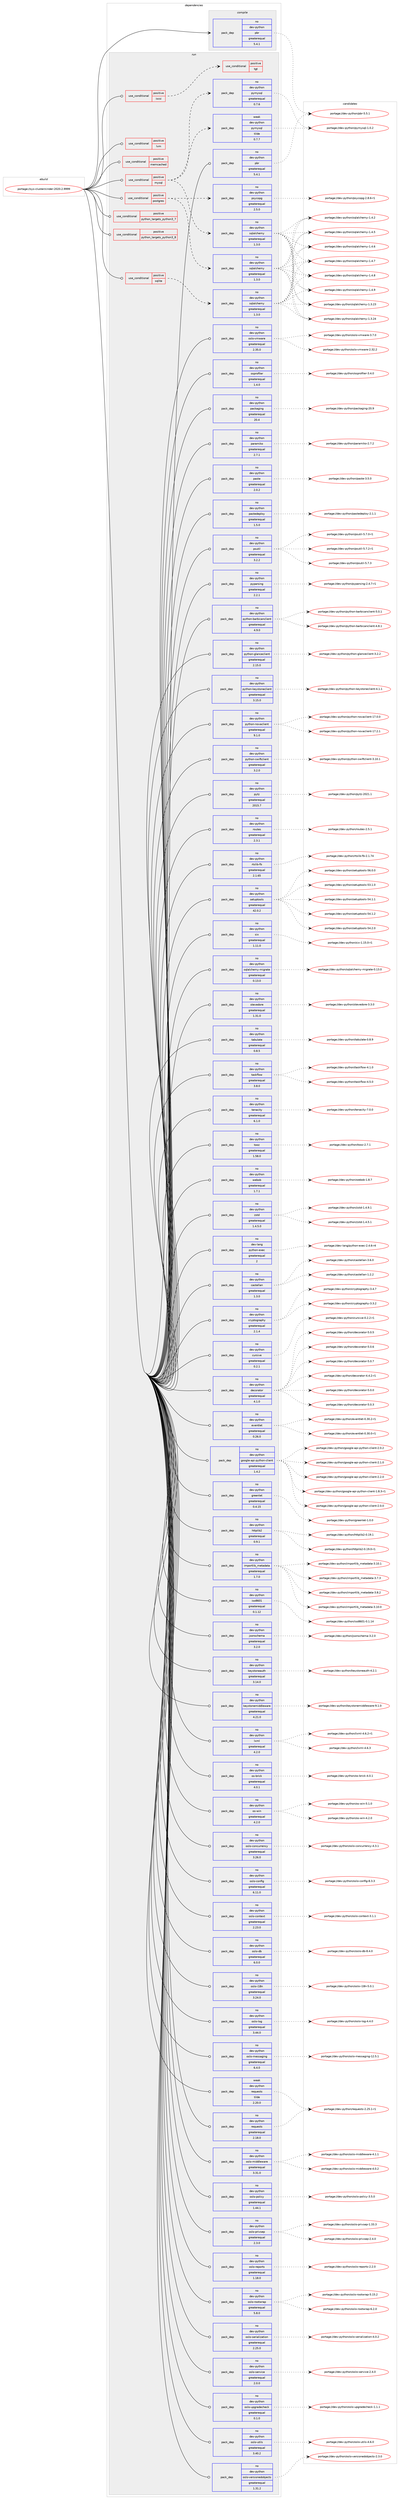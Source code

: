 digraph prolog {

# *************
# Graph options
# *************

newrank=true;
concentrate=true;
compound=true;
graph [rankdir=LR,fontname=Helvetica,fontsize=10,ranksep=1.5];#, ranksep=2.5, nodesep=0.2];
edge  [arrowhead=vee];
node  [fontname=Helvetica,fontsize=10];

# **********
# The ebuild
# **********

subgraph cluster_leftcol {
color=gray;
rank=same;
label=<<i>ebuild</i>>;
id [label="portage://sys-cluster/cinder-2020.2.9999", color=red, width=4, href="../sys-cluster/cinder-2020.2.9999.svg"];
}

# ****************
# The dependencies
# ****************

subgraph cluster_midcol {
color=gray;
label=<<i>dependencies</i>>;
subgraph cluster_compile {
fillcolor="#eeeeee";
style=filled;
label=<<i>compile</i>>;
# *** BEGIN UNKNOWN DEPENDENCY TYPE (TODO) ***
# id -> package_dependency(portage://sys-cluster/cinder-2020.2.9999,install,no,app-admin,sudo,none,[,,],[],[])
# *** END UNKNOWN DEPENDENCY TYPE (TODO) ***

subgraph pack760 {
dependency1709 [label=<<TABLE BORDER="0" CELLBORDER="1" CELLSPACING="0" CELLPADDING="4" WIDTH="220"><TR><TD ROWSPAN="6" CELLPADDING="30">pack_dep</TD></TR><TR><TD WIDTH="110">no</TD></TR><TR><TD>dev-python</TD></TR><TR><TD>pbr</TD></TR><TR><TD>greaterequal</TD></TR><TR><TD>5.4.1</TD></TR></TABLE>>, shape=none, color=blue];
}
id:e -> dependency1709:w [weight=20,style="solid",arrowhead="vee"];
}
subgraph cluster_compileandrun {
fillcolor="#eeeeee";
style=filled;
label=<<i>compile and run</i>>;
}
subgraph cluster_run {
fillcolor="#eeeeee";
style=filled;
label=<<i>run</i>>;
subgraph cond925 {
dependency1710 [label=<<TABLE BORDER="0" CELLBORDER="1" CELLSPACING="0" CELLPADDING="4"><TR><TD ROWSPAN="3" CELLPADDING="10">use_conditional</TD></TR><TR><TD>positive</TD></TR><TR><TD>iscsi</TD></TR></TABLE>>, shape=none, color=red];
subgraph cond926 {
dependency1711 [label=<<TABLE BORDER="0" CELLBORDER="1" CELLSPACING="0" CELLPADDING="4"><TR><TD ROWSPAN="3" CELLPADDING="10">use_conditional</TD></TR><TR><TD>positive</TD></TR><TR><TD>tgt</TD></TR></TABLE>>, shape=none, color=red];
# *** BEGIN UNKNOWN DEPENDENCY TYPE (TODO) ***
# dependency1711 -> package_dependency(portage://sys-cluster/cinder-2020.2.9999,run,no,sys-block,tgt,none,[,,],[],[])
# *** END UNKNOWN DEPENDENCY TYPE (TODO) ***

}
dependency1710:e -> dependency1711:w [weight=20,style="dashed",arrowhead="vee"];
# *** BEGIN UNKNOWN DEPENDENCY TYPE (TODO) ***
# dependency1710 -> package_dependency(portage://sys-cluster/cinder-2020.2.9999,run,no,sys-block,open-iscsi,none,[,,],[],[])
# *** END UNKNOWN DEPENDENCY TYPE (TODO) ***

}
id:e -> dependency1710:w [weight=20,style="solid",arrowhead="odot"];
subgraph cond927 {
dependency1712 [label=<<TABLE BORDER="0" CELLBORDER="1" CELLSPACING="0" CELLPADDING="4"><TR><TD ROWSPAN="3" CELLPADDING="10">use_conditional</TD></TR><TR><TD>positive</TD></TR><TR><TD>lvm</TD></TR></TABLE>>, shape=none, color=red];
# *** BEGIN UNKNOWN DEPENDENCY TYPE (TODO) ***
# dependency1712 -> package_dependency(portage://sys-cluster/cinder-2020.2.9999,run,no,sys-fs,lvm2,none,[,,],[],[])
# *** END UNKNOWN DEPENDENCY TYPE (TODO) ***

}
id:e -> dependency1712:w [weight=20,style="solid",arrowhead="odot"];
subgraph cond928 {
dependency1713 [label=<<TABLE BORDER="0" CELLBORDER="1" CELLSPACING="0" CELLPADDING="4"><TR><TD ROWSPAN="3" CELLPADDING="10">use_conditional</TD></TR><TR><TD>positive</TD></TR><TR><TD>memcached</TD></TR></TABLE>>, shape=none, color=red];
# *** BEGIN UNKNOWN DEPENDENCY TYPE (TODO) ***
# dependency1713 -> package_dependency(portage://sys-cluster/cinder-2020.2.9999,run,no,net-misc,memcached,none,[,,],[],[])
# *** END UNKNOWN DEPENDENCY TYPE (TODO) ***

}
id:e -> dependency1713:w [weight=20,style="solid",arrowhead="odot"];
subgraph cond929 {
dependency1714 [label=<<TABLE BORDER="0" CELLBORDER="1" CELLSPACING="0" CELLPADDING="4"><TR><TD ROWSPAN="3" CELLPADDING="10">use_conditional</TD></TR><TR><TD>positive</TD></TR><TR><TD>mysql</TD></TR></TABLE>>, shape=none, color=red];
subgraph pack761 {
dependency1715 [label=<<TABLE BORDER="0" CELLBORDER="1" CELLSPACING="0" CELLPADDING="4" WIDTH="220"><TR><TD ROWSPAN="6" CELLPADDING="30">pack_dep</TD></TR><TR><TD WIDTH="110">no</TD></TR><TR><TD>dev-python</TD></TR><TR><TD>pymysql</TD></TR><TR><TD>greaterequal</TD></TR><TR><TD>0.7.6</TD></TR></TABLE>>, shape=none, color=blue];
}
dependency1714:e -> dependency1715:w [weight=20,style="dashed",arrowhead="vee"];
subgraph pack762 {
dependency1716 [label=<<TABLE BORDER="0" CELLBORDER="1" CELLSPACING="0" CELLPADDING="4" WIDTH="220"><TR><TD ROWSPAN="6" CELLPADDING="30">pack_dep</TD></TR><TR><TD WIDTH="110">weak</TD></TR><TR><TD>dev-python</TD></TR><TR><TD>pymysql</TD></TR><TR><TD>tilde</TD></TR><TR><TD>0.7.7</TD></TR></TABLE>>, shape=none, color=blue];
}
dependency1714:e -> dependency1716:w [weight=20,style="dashed",arrowhead="vee"];
subgraph pack763 {
dependency1717 [label=<<TABLE BORDER="0" CELLBORDER="1" CELLSPACING="0" CELLPADDING="4" WIDTH="220"><TR><TD ROWSPAN="6" CELLPADDING="30">pack_dep</TD></TR><TR><TD WIDTH="110">no</TD></TR><TR><TD>dev-python</TD></TR><TR><TD>sqlalchemy</TD></TR><TR><TD>greaterequal</TD></TR><TR><TD>1.3.0</TD></TR></TABLE>>, shape=none, color=blue];
}
dependency1714:e -> dependency1717:w [weight=20,style="dashed",arrowhead="vee"];
}
id:e -> dependency1714:w [weight=20,style="solid",arrowhead="odot"];
subgraph cond930 {
dependency1718 [label=<<TABLE BORDER="0" CELLBORDER="1" CELLSPACING="0" CELLPADDING="4"><TR><TD ROWSPAN="3" CELLPADDING="10">use_conditional</TD></TR><TR><TD>positive</TD></TR><TR><TD>postgres</TD></TR></TABLE>>, shape=none, color=red];
subgraph pack764 {
dependency1719 [label=<<TABLE BORDER="0" CELLBORDER="1" CELLSPACING="0" CELLPADDING="4" WIDTH="220"><TR><TD ROWSPAN="6" CELLPADDING="30">pack_dep</TD></TR><TR><TD WIDTH="110">no</TD></TR><TR><TD>dev-python</TD></TR><TR><TD>psycopg</TD></TR><TR><TD>greaterequal</TD></TR><TR><TD>2.5.0</TD></TR></TABLE>>, shape=none, color=blue];
}
dependency1718:e -> dependency1719:w [weight=20,style="dashed",arrowhead="vee"];
subgraph pack765 {
dependency1720 [label=<<TABLE BORDER="0" CELLBORDER="1" CELLSPACING="0" CELLPADDING="4" WIDTH="220"><TR><TD ROWSPAN="6" CELLPADDING="30">pack_dep</TD></TR><TR><TD WIDTH="110">no</TD></TR><TR><TD>dev-python</TD></TR><TR><TD>sqlalchemy</TD></TR><TR><TD>greaterequal</TD></TR><TR><TD>1.3.0</TD></TR></TABLE>>, shape=none, color=blue];
}
dependency1718:e -> dependency1720:w [weight=20,style="dashed",arrowhead="vee"];
}
id:e -> dependency1718:w [weight=20,style="solid",arrowhead="odot"];
subgraph cond931 {
dependency1721 [label=<<TABLE BORDER="0" CELLBORDER="1" CELLSPACING="0" CELLPADDING="4"><TR><TD ROWSPAN="3" CELLPADDING="10">use_conditional</TD></TR><TR><TD>positive</TD></TR><TR><TD>python_targets_python3_7</TD></TR></TABLE>>, shape=none, color=red];
# *** BEGIN UNKNOWN DEPENDENCY TYPE (TODO) ***
# dependency1721 -> package_dependency(portage://sys-cluster/cinder-2020.2.9999,run,no,dev-lang,python,none,[,,],[slot(3.7)],[])
# *** END UNKNOWN DEPENDENCY TYPE (TODO) ***

}
id:e -> dependency1721:w [weight=20,style="solid",arrowhead="odot"];
subgraph cond932 {
dependency1722 [label=<<TABLE BORDER="0" CELLBORDER="1" CELLSPACING="0" CELLPADDING="4"><TR><TD ROWSPAN="3" CELLPADDING="10">use_conditional</TD></TR><TR><TD>positive</TD></TR><TR><TD>python_targets_python3_8</TD></TR></TABLE>>, shape=none, color=red];
# *** BEGIN UNKNOWN DEPENDENCY TYPE (TODO) ***
# dependency1722 -> package_dependency(portage://sys-cluster/cinder-2020.2.9999,run,no,dev-lang,python,none,[,,],[slot(3.8)],[])
# *** END UNKNOWN DEPENDENCY TYPE (TODO) ***

}
id:e -> dependency1722:w [weight=20,style="solid",arrowhead="odot"];
subgraph cond933 {
dependency1723 [label=<<TABLE BORDER="0" CELLBORDER="1" CELLSPACING="0" CELLPADDING="4"><TR><TD ROWSPAN="3" CELLPADDING="10">use_conditional</TD></TR><TR><TD>positive</TD></TR><TR><TD>sqlite</TD></TR></TABLE>>, shape=none, color=red];
subgraph pack766 {
dependency1724 [label=<<TABLE BORDER="0" CELLBORDER="1" CELLSPACING="0" CELLPADDING="4" WIDTH="220"><TR><TD ROWSPAN="6" CELLPADDING="30">pack_dep</TD></TR><TR><TD WIDTH="110">no</TD></TR><TR><TD>dev-python</TD></TR><TR><TD>sqlalchemy</TD></TR><TR><TD>greaterequal</TD></TR><TR><TD>1.3.0</TD></TR></TABLE>>, shape=none, color=blue];
}
dependency1723:e -> dependency1724:w [weight=20,style="dashed",arrowhead="vee"];
}
id:e -> dependency1723:w [weight=20,style="solid",arrowhead="odot"];
# *** BEGIN UNKNOWN DEPENDENCY TYPE (TODO) ***
# id -> package_dependency(portage://sys-cluster/cinder-2020.2.9999,run,no,acct-group,cinder,none,[,,],[],[])
# *** END UNKNOWN DEPENDENCY TYPE (TODO) ***

# *** BEGIN UNKNOWN DEPENDENCY TYPE (TODO) ***
# id -> package_dependency(portage://sys-cluster/cinder-2020.2.9999,run,no,acct-user,cinder,none,[,,],[],[])
# *** END UNKNOWN DEPENDENCY TYPE (TODO) ***

# *** BEGIN UNKNOWN DEPENDENCY TYPE (TODO) ***
# id -> package_dependency(portage://sys-cluster/cinder-2020.2.9999,run,no,app-emulation,qemu,none,[,,],[],[])
# *** END UNKNOWN DEPENDENCY TYPE (TODO) ***

subgraph pack767 {
dependency1725 [label=<<TABLE BORDER="0" CELLBORDER="1" CELLSPACING="0" CELLPADDING="4" WIDTH="220"><TR><TD ROWSPAN="6" CELLPADDING="30">pack_dep</TD></TR><TR><TD WIDTH="110">no</TD></TR><TR><TD>dev-lang</TD></TR><TR><TD>python-exec</TD></TR><TR><TD>greaterequal</TD></TR><TR><TD>2</TD></TR></TABLE>>, shape=none, color=blue];
}
id:e -> dependency1725:w [weight=20,style="solid",arrowhead="odot"];
subgraph pack768 {
dependency1726 [label=<<TABLE BORDER="0" CELLBORDER="1" CELLSPACING="0" CELLPADDING="4" WIDTH="220"><TR><TD ROWSPAN="6" CELLPADDING="30">pack_dep</TD></TR><TR><TD WIDTH="110">no</TD></TR><TR><TD>dev-python</TD></TR><TR><TD>castellan</TD></TR><TR><TD>greaterequal</TD></TR><TR><TD>1.3.0</TD></TR></TABLE>>, shape=none, color=blue];
}
id:e -> dependency1726:w [weight=20,style="solid",arrowhead="odot"];
subgraph pack769 {
dependency1727 [label=<<TABLE BORDER="0" CELLBORDER="1" CELLSPACING="0" CELLPADDING="4" WIDTH="220"><TR><TD ROWSPAN="6" CELLPADDING="30">pack_dep</TD></TR><TR><TD WIDTH="110">no</TD></TR><TR><TD>dev-python</TD></TR><TR><TD>cryptography</TD></TR><TR><TD>greaterequal</TD></TR><TR><TD>2.1.4</TD></TR></TABLE>>, shape=none, color=blue];
}
id:e -> dependency1727:w [weight=20,style="solid",arrowhead="odot"];
subgraph pack770 {
dependency1728 [label=<<TABLE BORDER="0" CELLBORDER="1" CELLSPACING="0" CELLPADDING="4" WIDTH="220"><TR><TD ROWSPAN="6" CELLPADDING="30">pack_dep</TD></TR><TR><TD WIDTH="110">no</TD></TR><TR><TD>dev-python</TD></TR><TR><TD>cursive</TD></TR><TR><TD>greaterequal</TD></TR><TR><TD>0.2.1</TD></TR></TABLE>>, shape=none, color=blue];
}
id:e -> dependency1728:w [weight=20,style="solid",arrowhead="odot"];
subgraph pack771 {
dependency1729 [label=<<TABLE BORDER="0" CELLBORDER="1" CELLSPACING="0" CELLPADDING="4" WIDTH="220"><TR><TD ROWSPAN="6" CELLPADDING="30">pack_dep</TD></TR><TR><TD WIDTH="110">no</TD></TR><TR><TD>dev-python</TD></TR><TR><TD>decorator</TD></TR><TR><TD>greaterequal</TD></TR><TR><TD>4.1.0</TD></TR></TABLE>>, shape=none, color=blue];
}
id:e -> dependency1729:w [weight=20,style="solid",arrowhead="odot"];
subgraph pack772 {
dependency1730 [label=<<TABLE BORDER="0" CELLBORDER="1" CELLSPACING="0" CELLPADDING="4" WIDTH="220"><TR><TD ROWSPAN="6" CELLPADDING="30">pack_dep</TD></TR><TR><TD WIDTH="110">no</TD></TR><TR><TD>dev-python</TD></TR><TR><TD>eventlet</TD></TR><TR><TD>greaterequal</TD></TR><TR><TD>0.26.0</TD></TR></TABLE>>, shape=none, color=blue];
}
id:e -> dependency1730:w [weight=20,style="solid",arrowhead="odot"];
subgraph pack773 {
dependency1731 [label=<<TABLE BORDER="0" CELLBORDER="1" CELLSPACING="0" CELLPADDING="4" WIDTH="220"><TR><TD ROWSPAN="6" CELLPADDING="30">pack_dep</TD></TR><TR><TD WIDTH="110">no</TD></TR><TR><TD>dev-python</TD></TR><TR><TD>google-api-python-client</TD></TR><TR><TD>greaterequal</TD></TR><TR><TD>1.4.2</TD></TR></TABLE>>, shape=none, color=blue];
}
id:e -> dependency1731:w [weight=20,style="solid",arrowhead="odot"];
subgraph pack774 {
dependency1732 [label=<<TABLE BORDER="0" CELLBORDER="1" CELLSPACING="0" CELLPADDING="4" WIDTH="220"><TR><TD ROWSPAN="6" CELLPADDING="30">pack_dep</TD></TR><TR><TD WIDTH="110">no</TD></TR><TR><TD>dev-python</TD></TR><TR><TD>greenlet</TD></TR><TR><TD>greaterequal</TD></TR><TR><TD>0.4.15</TD></TR></TABLE>>, shape=none, color=blue];
}
id:e -> dependency1732:w [weight=20,style="solid",arrowhead="odot"];
subgraph pack775 {
dependency1733 [label=<<TABLE BORDER="0" CELLBORDER="1" CELLSPACING="0" CELLPADDING="4" WIDTH="220"><TR><TD ROWSPAN="6" CELLPADDING="30">pack_dep</TD></TR><TR><TD WIDTH="110">no</TD></TR><TR><TD>dev-python</TD></TR><TR><TD>httplib2</TD></TR><TR><TD>greaterequal</TD></TR><TR><TD>0.9.1</TD></TR></TABLE>>, shape=none, color=blue];
}
id:e -> dependency1733:w [weight=20,style="solid",arrowhead="odot"];
subgraph pack776 {
dependency1734 [label=<<TABLE BORDER="0" CELLBORDER="1" CELLSPACING="0" CELLPADDING="4" WIDTH="220"><TR><TD ROWSPAN="6" CELLPADDING="30">pack_dep</TD></TR><TR><TD WIDTH="110">no</TD></TR><TR><TD>dev-python</TD></TR><TR><TD>importlib_metadata</TD></TR><TR><TD>greaterequal</TD></TR><TR><TD>1.7.0</TD></TR></TABLE>>, shape=none, color=blue];
}
id:e -> dependency1734:w [weight=20,style="solid",arrowhead="odot"];
subgraph pack777 {
dependency1735 [label=<<TABLE BORDER="0" CELLBORDER="1" CELLSPACING="0" CELLPADDING="4" WIDTH="220"><TR><TD ROWSPAN="6" CELLPADDING="30">pack_dep</TD></TR><TR><TD WIDTH="110">no</TD></TR><TR><TD>dev-python</TD></TR><TR><TD>iso8601</TD></TR><TR><TD>greaterequal</TD></TR><TR><TD>0.1.12</TD></TR></TABLE>>, shape=none, color=blue];
}
id:e -> dependency1735:w [weight=20,style="solid",arrowhead="odot"];
subgraph pack778 {
dependency1736 [label=<<TABLE BORDER="0" CELLBORDER="1" CELLSPACING="0" CELLPADDING="4" WIDTH="220"><TR><TD ROWSPAN="6" CELLPADDING="30">pack_dep</TD></TR><TR><TD WIDTH="110">no</TD></TR><TR><TD>dev-python</TD></TR><TR><TD>jsonschema</TD></TR><TR><TD>greaterequal</TD></TR><TR><TD>3.2.0</TD></TR></TABLE>>, shape=none, color=blue];
}
id:e -> dependency1736:w [weight=20,style="solid",arrowhead="odot"];
subgraph pack779 {
dependency1737 [label=<<TABLE BORDER="0" CELLBORDER="1" CELLSPACING="0" CELLPADDING="4" WIDTH="220"><TR><TD ROWSPAN="6" CELLPADDING="30">pack_dep</TD></TR><TR><TD WIDTH="110">no</TD></TR><TR><TD>dev-python</TD></TR><TR><TD>keystoneauth</TD></TR><TR><TD>greaterequal</TD></TR><TR><TD>3.14.0</TD></TR></TABLE>>, shape=none, color=blue];
}
id:e -> dependency1737:w [weight=20,style="solid",arrowhead="odot"];
subgraph pack780 {
dependency1738 [label=<<TABLE BORDER="0" CELLBORDER="1" CELLSPACING="0" CELLPADDING="4" WIDTH="220"><TR><TD ROWSPAN="6" CELLPADDING="30">pack_dep</TD></TR><TR><TD WIDTH="110">no</TD></TR><TR><TD>dev-python</TD></TR><TR><TD>keystonemiddleware</TD></TR><TR><TD>greaterequal</TD></TR><TR><TD>4.21.0</TD></TR></TABLE>>, shape=none, color=blue];
}
id:e -> dependency1738:w [weight=20,style="solid",arrowhead="odot"];
subgraph pack781 {
dependency1739 [label=<<TABLE BORDER="0" CELLBORDER="1" CELLSPACING="0" CELLPADDING="4" WIDTH="220"><TR><TD ROWSPAN="6" CELLPADDING="30">pack_dep</TD></TR><TR><TD WIDTH="110">no</TD></TR><TR><TD>dev-python</TD></TR><TR><TD>lxml</TD></TR><TR><TD>greaterequal</TD></TR><TR><TD>4.2.0</TD></TR></TABLE>>, shape=none, color=blue];
}
id:e -> dependency1739:w [weight=20,style="solid",arrowhead="odot"];
subgraph pack782 {
dependency1740 [label=<<TABLE BORDER="0" CELLBORDER="1" CELLSPACING="0" CELLPADDING="4" WIDTH="220"><TR><TD ROWSPAN="6" CELLPADDING="30">pack_dep</TD></TR><TR><TD WIDTH="110">no</TD></TR><TR><TD>dev-python</TD></TR><TR><TD>os-brick</TD></TR><TR><TD>greaterequal</TD></TR><TR><TD>4.0.1</TD></TR></TABLE>>, shape=none, color=blue];
}
id:e -> dependency1740:w [weight=20,style="solid",arrowhead="odot"];
subgraph pack783 {
dependency1741 [label=<<TABLE BORDER="0" CELLBORDER="1" CELLSPACING="0" CELLPADDING="4" WIDTH="220"><TR><TD ROWSPAN="6" CELLPADDING="30">pack_dep</TD></TR><TR><TD WIDTH="110">no</TD></TR><TR><TD>dev-python</TD></TR><TR><TD>os-win</TD></TR><TR><TD>greaterequal</TD></TR><TR><TD>4.2.0</TD></TR></TABLE>>, shape=none, color=blue];
}
id:e -> dependency1741:w [weight=20,style="solid",arrowhead="odot"];
subgraph pack784 {
dependency1742 [label=<<TABLE BORDER="0" CELLBORDER="1" CELLSPACING="0" CELLPADDING="4" WIDTH="220"><TR><TD ROWSPAN="6" CELLPADDING="30">pack_dep</TD></TR><TR><TD WIDTH="110">no</TD></TR><TR><TD>dev-python</TD></TR><TR><TD>oslo-concurrency</TD></TR><TR><TD>greaterequal</TD></TR><TR><TD>3.26.0</TD></TR></TABLE>>, shape=none, color=blue];
}
id:e -> dependency1742:w [weight=20,style="solid",arrowhead="odot"];
subgraph pack785 {
dependency1743 [label=<<TABLE BORDER="0" CELLBORDER="1" CELLSPACING="0" CELLPADDING="4" WIDTH="220"><TR><TD ROWSPAN="6" CELLPADDING="30">pack_dep</TD></TR><TR><TD WIDTH="110">no</TD></TR><TR><TD>dev-python</TD></TR><TR><TD>oslo-config</TD></TR><TR><TD>greaterequal</TD></TR><TR><TD>6.11.0</TD></TR></TABLE>>, shape=none, color=blue];
}
id:e -> dependency1743:w [weight=20,style="solid",arrowhead="odot"];
subgraph pack786 {
dependency1744 [label=<<TABLE BORDER="0" CELLBORDER="1" CELLSPACING="0" CELLPADDING="4" WIDTH="220"><TR><TD ROWSPAN="6" CELLPADDING="30">pack_dep</TD></TR><TR><TD WIDTH="110">no</TD></TR><TR><TD>dev-python</TD></TR><TR><TD>oslo-context</TD></TR><TR><TD>greaterequal</TD></TR><TR><TD>2.23.0</TD></TR></TABLE>>, shape=none, color=blue];
}
id:e -> dependency1744:w [weight=20,style="solid",arrowhead="odot"];
subgraph pack787 {
dependency1745 [label=<<TABLE BORDER="0" CELLBORDER="1" CELLSPACING="0" CELLPADDING="4" WIDTH="220"><TR><TD ROWSPAN="6" CELLPADDING="30">pack_dep</TD></TR><TR><TD WIDTH="110">no</TD></TR><TR><TD>dev-python</TD></TR><TR><TD>oslo-db</TD></TR><TR><TD>greaterequal</TD></TR><TR><TD>6.0.0</TD></TR></TABLE>>, shape=none, color=blue];
}
id:e -> dependency1745:w [weight=20,style="solid",arrowhead="odot"];
subgraph pack788 {
dependency1746 [label=<<TABLE BORDER="0" CELLBORDER="1" CELLSPACING="0" CELLPADDING="4" WIDTH="220"><TR><TD ROWSPAN="6" CELLPADDING="30">pack_dep</TD></TR><TR><TD WIDTH="110">no</TD></TR><TR><TD>dev-python</TD></TR><TR><TD>oslo-i18n</TD></TR><TR><TD>greaterequal</TD></TR><TR><TD>3.24.0</TD></TR></TABLE>>, shape=none, color=blue];
}
id:e -> dependency1746:w [weight=20,style="solid",arrowhead="odot"];
subgraph pack789 {
dependency1747 [label=<<TABLE BORDER="0" CELLBORDER="1" CELLSPACING="0" CELLPADDING="4" WIDTH="220"><TR><TD ROWSPAN="6" CELLPADDING="30">pack_dep</TD></TR><TR><TD WIDTH="110">no</TD></TR><TR><TD>dev-python</TD></TR><TR><TD>oslo-log</TD></TR><TR><TD>greaterequal</TD></TR><TR><TD>3.44.0</TD></TR></TABLE>>, shape=none, color=blue];
}
id:e -> dependency1747:w [weight=20,style="solid",arrowhead="odot"];
subgraph pack790 {
dependency1748 [label=<<TABLE BORDER="0" CELLBORDER="1" CELLSPACING="0" CELLPADDING="4" WIDTH="220"><TR><TD ROWSPAN="6" CELLPADDING="30">pack_dep</TD></TR><TR><TD WIDTH="110">no</TD></TR><TR><TD>dev-python</TD></TR><TR><TD>oslo-messaging</TD></TR><TR><TD>greaterequal</TD></TR><TR><TD>6.4.0</TD></TR></TABLE>>, shape=none, color=blue];
}
id:e -> dependency1748:w [weight=20,style="solid",arrowhead="odot"];
subgraph pack791 {
dependency1749 [label=<<TABLE BORDER="0" CELLBORDER="1" CELLSPACING="0" CELLPADDING="4" WIDTH="220"><TR><TD ROWSPAN="6" CELLPADDING="30">pack_dep</TD></TR><TR><TD WIDTH="110">no</TD></TR><TR><TD>dev-python</TD></TR><TR><TD>oslo-middleware</TD></TR><TR><TD>greaterequal</TD></TR><TR><TD>3.31.0</TD></TR></TABLE>>, shape=none, color=blue];
}
id:e -> dependency1749:w [weight=20,style="solid",arrowhead="odot"];
subgraph pack792 {
dependency1750 [label=<<TABLE BORDER="0" CELLBORDER="1" CELLSPACING="0" CELLPADDING="4" WIDTH="220"><TR><TD ROWSPAN="6" CELLPADDING="30">pack_dep</TD></TR><TR><TD WIDTH="110">no</TD></TR><TR><TD>dev-python</TD></TR><TR><TD>oslo-policy</TD></TR><TR><TD>greaterequal</TD></TR><TR><TD>1.44.1</TD></TR></TABLE>>, shape=none, color=blue];
}
id:e -> dependency1750:w [weight=20,style="solid",arrowhead="odot"];
subgraph pack793 {
dependency1751 [label=<<TABLE BORDER="0" CELLBORDER="1" CELLSPACING="0" CELLPADDING="4" WIDTH="220"><TR><TD ROWSPAN="6" CELLPADDING="30">pack_dep</TD></TR><TR><TD WIDTH="110">no</TD></TR><TR><TD>dev-python</TD></TR><TR><TD>oslo-privsep</TD></TR><TR><TD>greaterequal</TD></TR><TR><TD>2.3.0</TD></TR></TABLE>>, shape=none, color=blue];
}
id:e -> dependency1751:w [weight=20,style="solid",arrowhead="odot"];
subgraph pack794 {
dependency1752 [label=<<TABLE BORDER="0" CELLBORDER="1" CELLSPACING="0" CELLPADDING="4" WIDTH="220"><TR><TD ROWSPAN="6" CELLPADDING="30">pack_dep</TD></TR><TR><TD WIDTH="110">no</TD></TR><TR><TD>dev-python</TD></TR><TR><TD>oslo-reports</TD></TR><TR><TD>greaterequal</TD></TR><TR><TD>1.18.0</TD></TR></TABLE>>, shape=none, color=blue];
}
id:e -> dependency1752:w [weight=20,style="solid",arrowhead="odot"];
subgraph pack795 {
dependency1753 [label=<<TABLE BORDER="0" CELLBORDER="1" CELLSPACING="0" CELLPADDING="4" WIDTH="220"><TR><TD ROWSPAN="6" CELLPADDING="30">pack_dep</TD></TR><TR><TD WIDTH="110">no</TD></TR><TR><TD>dev-python</TD></TR><TR><TD>oslo-rootwrap</TD></TR><TR><TD>greaterequal</TD></TR><TR><TD>5.8.0</TD></TR></TABLE>>, shape=none, color=blue];
}
id:e -> dependency1753:w [weight=20,style="solid",arrowhead="odot"];
subgraph pack796 {
dependency1754 [label=<<TABLE BORDER="0" CELLBORDER="1" CELLSPACING="0" CELLPADDING="4" WIDTH="220"><TR><TD ROWSPAN="6" CELLPADDING="30">pack_dep</TD></TR><TR><TD WIDTH="110">no</TD></TR><TR><TD>dev-python</TD></TR><TR><TD>oslo-serialization</TD></TR><TR><TD>greaterequal</TD></TR><TR><TD>2.25.0</TD></TR></TABLE>>, shape=none, color=blue];
}
id:e -> dependency1754:w [weight=20,style="solid",arrowhead="odot"];
subgraph pack797 {
dependency1755 [label=<<TABLE BORDER="0" CELLBORDER="1" CELLSPACING="0" CELLPADDING="4" WIDTH="220"><TR><TD ROWSPAN="6" CELLPADDING="30">pack_dep</TD></TR><TR><TD WIDTH="110">no</TD></TR><TR><TD>dev-python</TD></TR><TR><TD>oslo-service</TD></TR><TR><TD>greaterequal</TD></TR><TR><TD>2.0.0</TD></TR></TABLE>>, shape=none, color=blue];
}
id:e -> dependency1755:w [weight=20,style="solid",arrowhead="odot"];
subgraph pack798 {
dependency1756 [label=<<TABLE BORDER="0" CELLBORDER="1" CELLSPACING="0" CELLPADDING="4" WIDTH="220"><TR><TD ROWSPAN="6" CELLPADDING="30">pack_dep</TD></TR><TR><TD WIDTH="110">no</TD></TR><TR><TD>dev-python</TD></TR><TR><TD>oslo-upgradecheck</TD></TR><TR><TD>greaterequal</TD></TR><TR><TD>0.1.0</TD></TR></TABLE>>, shape=none, color=blue];
}
id:e -> dependency1756:w [weight=20,style="solid",arrowhead="odot"];
subgraph pack799 {
dependency1757 [label=<<TABLE BORDER="0" CELLBORDER="1" CELLSPACING="0" CELLPADDING="4" WIDTH="220"><TR><TD ROWSPAN="6" CELLPADDING="30">pack_dep</TD></TR><TR><TD WIDTH="110">no</TD></TR><TR><TD>dev-python</TD></TR><TR><TD>oslo-utils</TD></TR><TR><TD>greaterequal</TD></TR><TR><TD>3.40.2</TD></TR></TABLE>>, shape=none, color=blue];
}
id:e -> dependency1757:w [weight=20,style="solid",arrowhead="odot"];
subgraph pack800 {
dependency1758 [label=<<TABLE BORDER="0" CELLBORDER="1" CELLSPACING="0" CELLPADDING="4" WIDTH="220"><TR><TD ROWSPAN="6" CELLPADDING="30">pack_dep</TD></TR><TR><TD WIDTH="110">no</TD></TR><TR><TD>dev-python</TD></TR><TR><TD>oslo-versionedobjects</TD></TR><TR><TD>greaterequal</TD></TR><TR><TD>1.31.2</TD></TR></TABLE>>, shape=none, color=blue];
}
id:e -> dependency1758:w [weight=20,style="solid",arrowhead="odot"];
subgraph pack801 {
dependency1759 [label=<<TABLE BORDER="0" CELLBORDER="1" CELLSPACING="0" CELLPADDING="4" WIDTH="220"><TR><TD ROWSPAN="6" CELLPADDING="30">pack_dep</TD></TR><TR><TD WIDTH="110">no</TD></TR><TR><TD>dev-python</TD></TR><TR><TD>oslo-vmware</TD></TR><TR><TD>greaterequal</TD></TR><TR><TD>2.35.0</TD></TR></TABLE>>, shape=none, color=blue];
}
id:e -> dependency1759:w [weight=20,style="solid",arrowhead="odot"];
subgraph pack802 {
dependency1760 [label=<<TABLE BORDER="0" CELLBORDER="1" CELLSPACING="0" CELLPADDING="4" WIDTH="220"><TR><TD ROWSPAN="6" CELLPADDING="30">pack_dep</TD></TR><TR><TD WIDTH="110">no</TD></TR><TR><TD>dev-python</TD></TR><TR><TD>osprofiler</TD></TR><TR><TD>greaterequal</TD></TR><TR><TD>1.4.0</TD></TR></TABLE>>, shape=none, color=blue];
}
id:e -> dependency1760:w [weight=20,style="solid",arrowhead="odot"];
subgraph pack803 {
dependency1761 [label=<<TABLE BORDER="0" CELLBORDER="1" CELLSPACING="0" CELLPADDING="4" WIDTH="220"><TR><TD ROWSPAN="6" CELLPADDING="30">pack_dep</TD></TR><TR><TD WIDTH="110">no</TD></TR><TR><TD>dev-python</TD></TR><TR><TD>packaging</TD></TR><TR><TD>greaterequal</TD></TR><TR><TD>20.4</TD></TR></TABLE>>, shape=none, color=blue];
}
id:e -> dependency1761:w [weight=20,style="solid",arrowhead="odot"];
subgraph pack804 {
dependency1762 [label=<<TABLE BORDER="0" CELLBORDER="1" CELLSPACING="0" CELLPADDING="4" WIDTH="220"><TR><TD ROWSPAN="6" CELLPADDING="30">pack_dep</TD></TR><TR><TD WIDTH="110">no</TD></TR><TR><TD>dev-python</TD></TR><TR><TD>paramiko</TD></TR><TR><TD>greaterequal</TD></TR><TR><TD>2.7.1</TD></TR></TABLE>>, shape=none, color=blue];
}
id:e -> dependency1762:w [weight=20,style="solid",arrowhead="odot"];
subgraph pack805 {
dependency1763 [label=<<TABLE BORDER="0" CELLBORDER="1" CELLSPACING="0" CELLPADDING="4" WIDTH="220"><TR><TD ROWSPAN="6" CELLPADDING="30">pack_dep</TD></TR><TR><TD WIDTH="110">no</TD></TR><TR><TD>dev-python</TD></TR><TR><TD>paste</TD></TR><TR><TD>greaterequal</TD></TR><TR><TD>2.0.2</TD></TR></TABLE>>, shape=none, color=blue];
}
id:e -> dependency1763:w [weight=20,style="solid",arrowhead="odot"];
subgraph pack806 {
dependency1764 [label=<<TABLE BORDER="0" CELLBORDER="1" CELLSPACING="0" CELLPADDING="4" WIDTH="220"><TR><TD ROWSPAN="6" CELLPADDING="30">pack_dep</TD></TR><TR><TD WIDTH="110">no</TD></TR><TR><TD>dev-python</TD></TR><TR><TD>pastedeploy</TD></TR><TR><TD>greaterequal</TD></TR><TR><TD>1.5.0</TD></TR></TABLE>>, shape=none, color=blue];
}
id:e -> dependency1764:w [weight=20,style="solid",arrowhead="odot"];
subgraph pack807 {
dependency1765 [label=<<TABLE BORDER="0" CELLBORDER="1" CELLSPACING="0" CELLPADDING="4" WIDTH="220"><TR><TD ROWSPAN="6" CELLPADDING="30">pack_dep</TD></TR><TR><TD WIDTH="110">no</TD></TR><TR><TD>dev-python</TD></TR><TR><TD>pbr</TD></TR><TR><TD>greaterequal</TD></TR><TR><TD>5.4.1</TD></TR></TABLE>>, shape=none, color=blue];
}
id:e -> dependency1765:w [weight=20,style="solid",arrowhead="odot"];
subgraph pack808 {
dependency1766 [label=<<TABLE BORDER="0" CELLBORDER="1" CELLSPACING="0" CELLPADDING="4" WIDTH="220"><TR><TD ROWSPAN="6" CELLPADDING="30">pack_dep</TD></TR><TR><TD WIDTH="110">no</TD></TR><TR><TD>dev-python</TD></TR><TR><TD>psutil</TD></TR><TR><TD>greaterequal</TD></TR><TR><TD>3.2.2</TD></TR></TABLE>>, shape=none, color=blue];
}
id:e -> dependency1766:w [weight=20,style="solid",arrowhead="odot"];
subgraph pack809 {
dependency1767 [label=<<TABLE BORDER="0" CELLBORDER="1" CELLSPACING="0" CELLPADDING="4" WIDTH="220"><TR><TD ROWSPAN="6" CELLPADDING="30">pack_dep</TD></TR><TR><TD WIDTH="110">no</TD></TR><TR><TD>dev-python</TD></TR><TR><TD>pyparsing</TD></TR><TR><TD>greaterequal</TD></TR><TR><TD>2.2.1</TD></TR></TABLE>>, shape=none, color=blue];
}
id:e -> dependency1767:w [weight=20,style="solid",arrowhead="odot"];
subgraph pack810 {
dependency1768 [label=<<TABLE BORDER="0" CELLBORDER="1" CELLSPACING="0" CELLPADDING="4" WIDTH="220"><TR><TD ROWSPAN="6" CELLPADDING="30">pack_dep</TD></TR><TR><TD WIDTH="110">no</TD></TR><TR><TD>dev-python</TD></TR><TR><TD>python-barbicanclient</TD></TR><TR><TD>greaterequal</TD></TR><TR><TD>4.9.0</TD></TR></TABLE>>, shape=none, color=blue];
}
id:e -> dependency1768:w [weight=20,style="solid",arrowhead="odot"];
subgraph pack811 {
dependency1769 [label=<<TABLE BORDER="0" CELLBORDER="1" CELLSPACING="0" CELLPADDING="4" WIDTH="220"><TR><TD ROWSPAN="6" CELLPADDING="30">pack_dep</TD></TR><TR><TD WIDTH="110">no</TD></TR><TR><TD>dev-python</TD></TR><TR><TD>python-glanceclient</TD></TR><TR><TD>greaterequal</TD></TR><TR><TD>2.15.0</TD></TR></TABLE>>, shape=none, color=blue];
}
id:e -> dependency1769:w [weight=20,style="solid",arrowhead="odot"];
subgraph pack812 {
dependency1770 [label=<<TABLE BORDER="0" CELLBORDER="1" CELLSPACING="0" CELLPADDING="4" WIDTH="220"><TR><TD ROWSPAN="6" CELLPADDING="30">pack_dep</TD></TR><TR><TD WIDTH="110">no</TD></TR><TR><TD>dev-python</TD></TR><TR><TD>python-keystoneclient</TD></TR><TR><TD>greaterequal</TD></TR><TR><TD>3.15.0</TD></TR></TABLE>>, shape=none, color=blue];
}
id:e -> dependency1770:w [weight=20,style="solid",arrowhead="odot"];
subgraph pack813 {
dependency1771 [label=<<TABLE BORDER="0" CELLBORDER="1" CELLSPACING="0" CELLPADDING="4" WIDTH="220"><TR><TD ROWSPAN="6" CELLPADDING="30">pack_dep</TD></TR><TR><TD WIDTH="110">no</TD></TR><TR><TD>dev-python</TD></TR><TR><TD>python-novaclient</TD></TR><TR><TD>greaterequal</TD></TR><TR><TD>9.1.0</TD></TR></TABLE>>, shape=none, color=blue];
}
id:e -> dependency1771:w [weight=20,style="solid",arrowhead="odot"];
subgraph pack814 {
dependency1772 [label=<<TABLE BORDER="0" CELLBORDER="1" CELLSPACING="0" CELLPADDING="4" WIDTH="220"><TR><TD ROWSPAN="6" CELLPADDING="30">pack_dep</TD></TR><TR><TD WIDTH="110">no</TD></TR><TR><TD>dev-python</TD></TR><TR><TD>python-swiftclient</TD></TR><TR><TD>greaterequal</TD></TR><TR><TD>3.2.0</TD></TR></TABLE>>, shape=none, color=blue];
}
id:e -> dependency1772:w [weight=20,style="solid",arrowhead="odot"];
subgraph pack815 {
dependency1773 [label=<<TABLE BORDER="0" CELLBORDER="1" CELLSPACING="0" CELLPADDING="4" WIDTH="220"><TR><TD ROWSPAN="6" CELLPADDING="30">pack_dep</TD></TR><TR><TD WIDTH="110">no</TD></TR><TR><TD>dev-python</TD></TR><TR><TD>pytz</TD></TR><TR><TD>greaterequal</TD></TR><TR><TD>2015.7</TD></TR></TABLE>>, shape=none, color=blue];
}
id:e -> dependency1773:w [weight=20,style="solid",arrowhead="odot"];
subgraph pack816 {
dependency1774 [label=<<TABLE BORDER="0" CELLBORDER="1" CELLSPACING="0" CELLPADDING="4" WIDTH="220"><TR><TD ROWSPAN="6" CELLPADDING="30">pack_dep</TD></TR><TR><TD WIDTH="110">no</TD></TR><TR><TD>dev-python</TD></TR><TR><TD>requests</TD></TR><TR><TD>greaterequal</TD></TR><TR><TD>2.18.0</TD></TR></TABLE>>, shape=none, color=blue];
}
id:e -> dependency1774:w [weight=20,style="solid",arrowhead="odot"];
subgraph pack817 {
dependency1775 [label=<<TABLE BORDER="0" CELLBORDER="1" CELLSPACING="0" CELLPADDING="4" WIDTH="220"><TR><TD ROWSPAN="6" CELLPADDING="30">pack_dep</TD></TR><TR><TD WIDTH="110">no</TD></TR><TR><TD>dev-python</TD></TR><TR><TD>routes</TD></TR><TR><TD>greaterequal</TD></TR><TR><TD>2.3.1</TD></TR></TABLE>>, shape=none, color=blue];
}
id:e -> dependency1775:w [weight=20,style="solid",arrowhead="odot"];
subgraph pack818 {
dependency1776 [label=<<TABLE BORDER="0" CELLBORDER="1" CELLSPACING="0" CELLPADDING="4" WIDTH="220"><TR><TD ROWSPAN="6" CELLPADDING="30">pack_dep</TD></TR><TR><TD WIDTH="110">no</TD></TR><TR><TD>dev-python</TD></TR><TR><TD>rtslib-fb</TD></TR><TR><TD>greaterequal</TD></TR><TR><TD>2.1.65</TD></TR></TABLE>>, shape=none, color=blue];
}
id:e -> dependency1776:w [weight=20,style="solid",arrowhead="odot"];
subgraph pack819 {
dependency1777 [label=<<TABLE BORDER="0" CELLBORDER="1" CELLSPACING="0" CELLPADDING="4" WIDTH="220"><TR><TD ROWSPAN="6" CELLPADDING="30">pack_dep</TD></TR><TR><TD WIDTH="110">no</TD></TR><TR><TD>dev-python</TD></TR><TR><TD>setuptools</TD></TR><TR><TD>greaterequal</TD></TR><TR><TD>42.0.2</TD></TR></TABLE>>, shape=none, color=blue];
}
id:e -> dependency1777:w [weight=20,style="solid",arrowhead="odot"];
subgraph pack820 {
dependency1778 [label=<<TABLE BORDER="0" CELLBORDER="1" CELLSPACING="0" CELLPADDING="4" WIDTH="220"><TR><TD ROWSPAN="6" CELLPADDING="30">pack_dep</TD></TR><TR><TD WIDTH="110">no</TD></TR><TR><TD>dev-python</TD></TR><TR><TD>six</TD></TR><TR><TD>greaterequal</TD></TR><TR><TD>1.11.0</TD></TR></TABLE>>, shape=none, color=blue];
}
id:e -> dependency1778:w [weight=20,style="solid",arrowhead="odot"];
subgraph pack821 {
dependency1779 [label=<<TABLE BORDER="0" CELLBORDER="1" CELLSPACING="0" CELLPADDING="4" WIDTH="220"><TR><TD ROWSPAN="6" CELLPADDING="30">pack_dep</TD></TR><TR><TD WIDTH="110">no</TD></TR><TR><TD>dev-python</TD></TR><TR><TD>sqlalchemy-migrate</TD></TR><TR><TD>greaterequal</TD></TR><TR><TD>0.13.0</TD></TR></TABLE>>, shape=none, color=blue];
}
id:e -> dependency1779:w [weight=20,style="solid",arrowhead="odot"];
subgraph pack822 {
dependency1780 [label=<<TABLE BORDER="0" CELLBORDER="1" CELLSPACING="0" CELLPADDING="4" WIDTH="220"><TR><TD ROWSPAN="6" CELLPADDING="30">pack_dep</TD></TR><TR><TD WIDTH="110">no</TD></TR><TR><TD>dev-python</TD></TR><TR><TD>stevedore</TD></TR><TR><TD>greaterequal</TD></TR><TR><TD>1.31.0</TD></TR></TABLE>>, shape=none, color=blue];
}
id:e -> dependency1780:w [weight=20,style="solid",arrowhead="odot"];
subgraph pack823 {
dependency1781 [label=<<TABLE BORDER="0" CELLBORDER="1" CELLSPACING="0" CELLPADDING="4" WIDTH="220"><TR><TD ROWSPAN="6" CELLPADDING="30">pack_dep</TD></TR><TR><TD WIDTH="110">no</TD></TR><TR><TD>dev-python</TD></TR><TR><TD>tabulate</TD></TR><TR><TD>greaterequal</TD></TR><TR><TD>0.8.5</TD></TR></TABLE>>, shape=none, color=blue];
}
id:e -> dependency1781:w [weight=20,style="solid",arrowhead="odot"];
subgraph pack824 {
dependency1782 [label=<<TABLE BORDER="0" CELLBORDER="1" CELLSPACING="0" CELLPADDING="4" WIDTH="220"><TR><TD ROWSPAN="6" CELLPADDING="30">pack_dep</TD></TR><TR><TD WIDTH="110">no</TD></TR><TR><TD>dev-python</TD></TR><TR><TD>taskflow</TD></TR><TR><TD>greaterequal</TD></TR><TR><TD>3.8.0</TD></TR></TABLE>>, shape=none, color=blue];
}
id:e -> dependency1782:w [weight=20,style="solid",arrowhead="odot"];
subgraph pack825 {
dependency1783 [label=<<TABLE BORDER="0" CELLBORDER="1" CELLSPACING="0" CELLPADDING="4" WIDTH="220"><TR><TD ROWSPAN="6" CELLPADDING="30">pack_dep</TD></TR><TR><TD WIDTH="110">no</TD></TR><TR><TD>dev-python</TD></TR><TR><TD>tenacity</TD></TR><TR><TD>greaterequal</TD></TR><TR><TD>6.1.0</TD></TR></TABLE>>, shape=none, color=blue];
}
id:e -> dependency1783:w [weight=20,style="solid",arrowhead="odot"];
subgraph pack826 {
dependency1784 [label=<<TABLE BORDER="0" CELLBORDER="1" CELLSPACING="0" CELLPADDING="4" WIDTH="220"><TR><TD ROWSPAN="6" CELLPADDING="30">pack_dep</TD></TR><TR><TD WIDTH="110">no</TD></TR><TR><TD>dev-python</TD></TR><TR><TD>tooz</TD></TR><TR><TD>greaterequal</TD></TR><TR><TD>1.58.0</TD></TR></TABLE>>, shape=none, color=blue];
}
id:e -> dependency1784:w [weight=20,style="solid",arrowhead="odot"];
subgraph pack827 {
dependency1785 [label=<<TABLE BORDER="0" CELLBORDER="1" CELLSPACING="0" CELLPADDING="4" WIDTH="220"><TR><TD ROWSPAN="6" CELLPADDING="30">pack_dep</TD></TR><TR><TD WIDTH="110">no</TD></TR><TR><TD>dev-python</TD></TR><TR><TD>webob</TD></TR><TR><TD>greaterequal</TD></TR><TR><TD>1.7.1</TD></TR></TABLE>>, shape=none, color=blue];
}
id:e -> dependency1785:w [weight=20,style="solid",arrowhead="odot"];
subgraph pack828 {
dependency1786 [label=<<TABLE BORDER="0" CELLBORDER="1" CELLSPACING="0" CELLPADDING="4" WIDTH="220"><TR><TD ROWSPAN="6" CELLPADDING="30">pack_dep</TD></TR><TR><TD WIDTH="110">no</TD></TR><TR><TD>dev-python</TD></TR><TR><TD>zstd</TD></TR><TR><TD>greaterequal</TD></TR><TR><TD>1.4.5.0</TD></TR></TABLE>>, shape=none, color=blue];
}
id:e -> dependency1786:w [weight=20,style="solid",arrowhead="odot"];
# *** BEGIN UNKNOWN DEPENDENCY TYPE (TODO) ***
# id -> package_dependency(portage://sys-cluster/cinder-2020.2.9999,run,no,sys-fs,sysfsutils,none,[,,],[],[])
# *** END UNKNOWN DEPENDENCY TYPE (TODO) ***

subgraph pack829 {
dependency1787 [label=<<TABLE BORDER="0" CELLBORDER="1" CELLSPACING="0" CELLPADDING="4" WIDTH="220"><TR><TD ROWSPAN="6" CELLPADDING="30">pack_dep</TD></TR><TR><TD WIDTH="110">weak</TD></TR><TR><TD>dev-python</TD></TR><TR><TD>requests</TD></TR><TR><TD>tilde</TD></TR><TR><TD>2.20.0</TD></TR></TABLE>>, shape=none, color=blue];
}
id:e -> dependency1787:w [weight=20,style="solid",arrowhead="odot"];
}
}

# **************
# The candidates
# **************

subgraph cluster_choices {
rank=same;
color=gray;
label=<<i>candidates</i>>;

subgraph choice760 {
color=black;
nodesep=1;
choice100101118451121211161041111104711298114455346534649 [label="portage://dev-python/pbr-5.5.1", color=red, width=4,href="../dev-python/pbr-5.5.1.svg"];
dependency1709:e -> choice100101118451121211161041111104711298114455346534649:w [style=dotted,weight="100"];
}
subgraph choice761 {
color=black;
nodesep=1;
choice1001011184511212111610411111047112121109121115113108454946484650 [label="portage://dev-python/pymysql-1.0.2", color=red, width=4,href="../dev-python/pymysql-1.0.2.svg"];
dependency1715:e -> choice1001011184511212111610411111047112121109121115113108454946484650:w [style=dotted,weight="100"];
}
subgraph choice762 {
color=black;
nodesep=1;
choice1001011184511212111610411111047112121109121115113108454946484650 [label="portage://dev-python/pymysql-1.0.2", color=red, width=4,href="../dev-python/pymysql-1.0.2.svg"];
dependency1716:e -> choice1001011184511212111610411111047112121109121115113108454946484650:w [style=dotted,weight="100"];
}
subgraph choice763 {
color=black;
nodesep=1;
choice1001011184511212111610411111047115113108971089910410110912145494651465051 [label="portage://dev-python/sqlalchemy-1.3.23", color=red, width=4,href="../dev-python/sqlalchemy-1.3.23.svg"];
choice1001011184511212111610411111047115113108971089910410110912145494651465052 [label="portage://dev-python/sqlalchemy-1.3.24", color=red, width=4,href="../dev-python/sqlalchemy-1.3.24.svg"];
choice10010111845112121116104111110471151131089710899104101109121454946524650 [label="portage://dev-python/sqlalchemy-1.4.2", color=red, width=4,href="../dev-python/sqlalchemy-1.4.2.svg"];
choice10010111845112121116104111110471151131089710899104101109121454946524653 [label="portage://dev-python/sqlalchemy-1.4.5", color=red, width=4,href="../dev-python/sqlalchemy-1.4.5.svg"];
choice10010111845112121116104111110471151131089710899104101109121454946524654 [label="portage://dev-python/sqlalchemy-1.4.6", color=red, width=4,href="../dev-python/sqlalchemy-1.4.6.svg"];
choice10010111845112121116104111110471151131089710899104101109121454946524655 [label="portage://dev-python/sqlalchemy-1.4.7", color=red, width=4,href="../dev-python/sqlalchemy-1.4.7.svg"];
choice10010111845112121116104111110471151131089710899104101109121454946524656 [label="portage://dev-python/sqlalchemy-1.4.8", color=red, width=4,href="../dev-python/sqlalchemy-1.4.8.svg"];
choice10010111845112121116104111110471151131089710899104101109121454946524657 [label="portage://dev-python/sqlalchemy-1.4.9", color=red, width=4,href="../dev-python/sqlalchemy-1.4.9.svg"];
dependency1717:e -> choice1001011184511212111610411111047115113108971089910410110912145494651465051:w [style=dotted,weight="100"];
dependency1717:e -> choice1001011184511212111610411111047115113108971089910410110912145494651465052:w [style=dotted,weight="100"];
dependency1717:e -> choice10010111845112121116104111110471151131089710899104101109121454946524650:w [style=dotted,weight="100"];
dependency1717:e -> choice10010111845112121116104111110471151131089710899104101109121454946524653:w [style=dotted,weight="100"];
dependency1717:e -> choice10010111845112121116104111110471151131089710899104101109121454946524654:w [style=dotted,weight="100"];
dependency1717:e -> choice10010111845112121116104111110471151131089710899104101109121454946524655:w [style=dotted,weight="100"];
dependency1717:e -> choice10010111845112121116104111110471151131089710899104101109121454946524656:w [style=dotted,weight="100"];
dependency1717:e -> choice10010111845112121116104111110471151131089710899104101109121454946524657:w [style=dotted,weight="100"];
}
subgraph choice764 {
color=black;
nodesep=1;
choice1001011184511212111610411111047112115121991111121034550465646544511449 [label="portage://dev-python/psycopg-2.8.6-r1", color=red, width=4,href="../dev-python/psycopg-2.8.6-r1.svg"];
dependency1719:e -> choice1001011184511212111610411111047112115121991111121034550465646544511449:w [style=dotted,weight="100"];
}
subgraph choice765 {
color=black;
nodesep=1;
choice1001011184511212111610411111047115113108971089910410110912145494651465051 [label="portage://dev-python/sqlalchemy-1.3.23", color=red, width=4,href="../dev-python/sqlalchemy-1.3.23.svg"];
choice1001011184511212111610411111047115113108971089910410110912145494651465052 [label="portage://dev-python/sqlalchemy-1.3.24", color=red, width=4,href="../dev-python/sqlalchemy-1.3.24.svg"];
choice10010111845112121116104111110471151131089710899104101109121454946524650 [label="portage://dev-python/sqlalchemy-1.4.2", color=red, width=4,href="../dev-python/sqlalchemy-1.4.2.svg"];
choice10010111845112121116104111110471151131089710899104101109121454946524653 [label="portage://dev-python/sqlalchemy-1.4.5", color=red, width=4,href="../dev-python/sqlalchemy-1.4.5.svg"];
choice10010111845112121116104111110471151131089710899104101109121454946524654 [label="portage://dev-python/sqlalchemy-1.4.6", color=red, width=4,href="../dev-python/sqlalchemy-1.4.6.svg"];
choice10010111845112121116104111110471151131089710899104101109121454946524655 [label="portage://dev-python/sqlalchemy-1.4.7", color=red, width=4,href="../dev-python/sqlalchemy-1.4.7.svg"];
choice10010111845112121116104111110471151131089710899104101109121454946524656 [label="portage://dev-python/sqlalchemy-1.4.8", color=red, width=4,href="../dev-python/sqlalchemy-1.4.8.svg"];
choice10010111845112121116104111110471151131089710899104101109121454946524657 [label="portage://dev-python/sqlalchemy-1.4.9", color=red, width=4,href="../dev-python/sqlalchemy-1.4.9.svg"];
dependency1720:e -> choice1001011184511212111610411111047115113108971089910410110912145494651465051:w [style=dotted,weight="100"];
dependency1720:e -> choice1001011184511212111610411111047115113108971089910410110912145494651465052:w [style=dotted,weight="100"];
dependency1720:e -> choice10010111845112121116104111110471151131089710899104101109121454946524650:w [style=dotted,weight="100"];
dependency1720:e -> choice10010111845112121116104111110471151131089710899104101109121454946524653:w [style=dotted,weight="100"];
dependency1720:e -> choice10010111845112121116104111110471151131089710899104101109121454946524654:w [style=dotted,weight="100"];
dependency1720:e -> choice10010111845112121116104111110471151131089710899104101109121454946524655:w [style=dotted,weight="100"];
dependency1720:e -> choice10010111845112121116104111110471151131089710899104101109121454946524656:w [style=dotted,weight="100"];
dependency1720:e -> choice10010111845112121116104111110471151131089710899104101109121454946524657:w [style=dotted,weight="100"];
}
subgraph choice766 {
color=black;
nodesep=1;
choice1001011184511212111610411111047115113108971089910410110912145494651465051 [label="portage://dev-python/sqlalchemy-1.3.23", color=red, width=4,href="../dev-python/sqlalchemy-1.3.23.svg"];
choice1001011184511212111610411111047115113108971089910410110912145494651465052 [label="portage://dev-python/sqlalchemy-1.3.24", color=red, width=4,href="../dev-python/sqlalchemy-1.3.24.svg"];
choice10010111845112121116104111110471151131089710899104101109121454946524650 [label="portage://dev-python/sqlalchemy-1.4.2", color=red, width=4,href="../dev-python/sqlalchemy-1.4.2.svg"];
choice10010111845112121116104111110471151131089710899104101109121454946524653 [label="portage://dev-python/sqlalchemy-1.4.5", color=red, width=4,href="../dev-python/sqlalchemy-1.4.5.svg"];
choice10010111845112121116104111110471151131089710899104101109121454946524654 [label="portage://dev-python/sqlalchemy-1.4.6", color=red, width=4,href="../dev-python/sqlalchemy-1.4.6.svg"];
choice10010111845112121116104111110471151131089710899104101109121454946524655 [label="portage://dev-python/sqlalchemy-1.4.7", color=red, width=4,href="../dev-python/sqlalchemy-1.4.7.svg"];
choice10010111845112121116104111110471151131089710899104101109121454946524656 [label="portage://dev-python/sqlalchemy-1.4.8", color=red, width=4,href="../dev-python/sqlalchemy-1.4.8.svg"];
choice10010111845112121116104111110471151131089710899104101109121454946524657 [label="portage://dev-python/sqlalchemy-1.4.9", color=red, width=4,href="../dev-python/sqlalchemy-1.4.9.svg"];
dependency1724:e -> choice1001011184511212111610411111047115113108971089910410110912145494651465051:w [style=dotted,weight="100"];
dependency1724:e -> choice1001011184511212111610411111047115113108971089910410110912145494651465052:w [style=dotted,weight="100"];
dependency1724:e -> choice10010111845112121116104111110471151131089710899104101109121454946524650:w [style=dotted,weight="100"];
dependency1724:e -> choice10010111845112121116104111110471151131089710899104101109121454946524653:w [style=dotted,weight="100"];
dependency1724:e -> choice10010111845112121116104111110471151131089710899104101109121454946524654:w [style=dotted,weight="100"];
dependency1724:e -> choice10010111845112121116104111110471151131089710899104101109121454946524655:w [style=dotted,weight="100"];
dependency1724:e -> choice10010111845112121116104111110471151131089710899104101109121454946524656:w [style=dotted,weight="100"];
dependency1724:e -> choice10010111845112121116104111110471151131089710899104101109121454946524657:w [style=dotted,weight="100"];
}
subgraph choice767 {
color=black;
nodesep=1;
choice10010111845108971101034711212111610411111045101120101994550465246544511452 [label="portage://dev-lang/python-exec-2.4.6-r4", color=red, width=4,href="../dev-lang/python-exec-2.4.6-r4.svg"];
dependency1725:e -> choice10010111845108971101034711212111610411111045101120101994550465246544511452:w [style=dotted,weight="100"];
}
subgraph choice768 {
color=black;
nodesep=1;
choice1001011184511212111610411111047999711511610110810897110454946504650 [label="portage://dev-python/castellan-1.2.2", color=red, width=4,href="../dev-python/castellan-1.2.2.svg"];
choice1001011184511212111610411111047999711511610110810897110455146544648 [label="portage://dev-python/castellan-3.6.0", color=red, width=4,href="../dev-python/castellan-3.6.0.svg"];
dependency1726:e -> choice1001011184511212111610411111047999711511610110810897110454946504650:w [style=dotted,weight="100"];
dependency1726:e -> choice1001011184511212111610411111047999711511610110810897110455146544648:w [style=dotted,weight="100"];
}
subgraph choice769 {
color=black;
nodesep=1;
choice10010111845112121116104111110479911412111211611110311497112104121455146514650 [label="portage://dev-python/cryptography-3.3.2", color=red, width=4,href="../dev-python/cryptography-3.3.2.svg"];
choice10010111845112121116104111110479911412111211611110311497112104121455146524655 [label="portage://dev-python/cryptography-3.4.7", color=red, width=4,href="../dev-python/cryptography-3.4.7.svg"];
dependency1727:e -> choice10010111845112121116104111110479911412111211611110311497112104121455146514650:w [style=dotted,weight="100"];
dependency1727:e -> choice10010111845112121116104111110479911412111211611110311497112104121455146524655:w [style=dotted,weight="100"];
}
subgraph choice770 {
color=black;
nodesep=1;
choice1001011184511212111610411111047991171141151051181014548465046504511449 [label="portage://dev-python/cursive-0.2.2-r1", color=red, width=4,href="../dev-python/cursive-0.2.2-r1.svg"];
dependency1728:e -> choice1001011184511212111610411111047991171141151051181014548465046504511449:w [style=dotted,weight="100"];
}
subgraph choice771 {
color=black;
nodesep=1;
choice100101118451121211161041111104710010199111114971161111144552465246504511449 [label="portage://dev-python/decorator-4.4.2-r1", color=red, width=4,href="../dev-python/decorator-4.4.2-r1.svg"];
choice10010111845112121116104111110471001019911111497116111114455346484648 [label="portage://dev-python/decorator-5.0.0", color=red, width=4,href="../dev-python/decorator-5.0.0.svg"];
choice10010111845112121116104111110471001019911111497116111114455346484651 [label="portage://dev-python/decorator-5.0.3", color=red, width=4,href="../dev-python/decorator-5.0.3.svg"];
choice10010111845112121116104111110471001019911111497116111114455346484653 [label="portage://dev-python/decorator-5.0.5", color=red, width=4,href="../dev-python/decorator-5.0.5.svg"];
choice10010111845112121116104111110471001019911111497116111114455346484654 [label="portage://dev-python/decorator-5.0.6", color=red, width=4,href="../dev-python/decorator-5.0.6.svg"];
choice10010111845112121116104111110471001019911111497116111114455346484655 [label="portage://dev-python/decorator-5.0.7", color=red, width=4,href="../dev-python/decorator-5.0.7.svg"];
dependency1729:e -> choice100101118451121211161041111104710010199111114971161111144552465246504511449:w [style=dotted,weight="100"];
dependency1729:e -> choice10010111845112121116104111110471001019911111497116111114455346484648:w [style=dotted,weight="100"];
dependency1729:e -> choice10010111845112121116104111110471001019911111497116111114455346484651:w [style=dotted,weight="100"];
dependency1729:e -> choice10010111845112121116104111110471001019911111497116111114455346484653:w [style=dotted,weight="100"];
dependency1729:e -> choice10010111845112121116104111110471001019911111497116111114455346484654:w [style=dotted,weight="100"];
dependency1729:e -> choice10010111845112121116104111110471001019911111497116111114455346484655:w [style=dotted,weight="100"];
}
subgraph choice772 {
color=black;
nodesep=1;
choice1001011184511212111610411111047101118101110116108101116454846514846484511449 [label="portage://dev-python/eventlet-0.30.0-r1", color=red, width=4,href="../dev-python/eventlet-0.30.0-r1.svg"];
choice1001011184511212111610411111047101118101110116108101116454846514846504511449 [label="portage://dev-python/eventlet-0.30.2-r1", color=red, width=4,href="../dev-python/eventlet-0.30.2-r1.svg"];
dependency1730:e -> choice1001011184511212111610411111047101118101110116108101116454846514846484511449:w [style=dotted,weight="100"];
dependency1730:e -> choice1001011184511212111610411111047101118101110116108101116454846514846504511449:w [style=dotted,weight="100"];
}
subgraph choice773 {
color=black;
nodesep=1;
choice100101118451121211161041111104710311111110310810145971121054511212111610411111045991081051011101164549465646514511449 [label="portage://dev-python/google-api-python-client-1.8.3-r1", color=red, width=4,href="../dev-python/google-api-python-client-1.8.3-r1.svg"];
choice10010111845112121116104111110471031111111031081014597112105451121211161041111104599108105101110116455046484648 [label="portage://dev-python/google-api-python-client-2.0.0", color=red, width=4,href="../dev-python/google-api-python-client-2.0.0.svg"];
choice10010111845112121116104111110471031111111031081014597112105451121211161041111104599108105101110116455046484650 [label="portage://dev-python/google-api-python-client-2.0.2", color=red, width=4,href="../dev-python/google-api-python-client-2.0.2.svg"];
choice10010111845112121116104111110471031111111031081014597112105451121211161041111104599108105101110116455046494648 [label="portage://dev-python/google-api-python-client-2.1.0", color=red, width=4,href="../dev-python/google-api-python-client-2.1.0.svg"];
choice10010111845112121116104111110471031111111031081014597112105451121211161041111104599108105101110116455046504648 [label="portage://dev-python/google-api-python-client-2.2.0", color=red, width=4,href="../dev-python/google-api-python-client-2.2.0.svg"];
dependency1731:e -> choice100101118451121211161041111104710311111110310810145971121054511212111610411111045991081051011101164549465646514511449:w [style=dotted,weight="100"];
dependency1731:e -> choice10010111845112121116104111110471031111111031081014597112105451121211161041111104599108105101110116455046484648:w [style=dotted,weight="100"];
dependency1731:e -> choice10010111845112121116104111110471031111111031081014597112105451121211161041111104599108105101110116455046484650:w [style=dotted,weight="100"];
dependency1731:e -> choice10010111845112121116104111110471031111111031081014597112105451121211161041111104599108105101110116455046494648:w [style=dotted,weight="100"];
dependency1731:e -> choice10010111845112121116104111110471031111111031081014597112105451121211161041111104599108105101110116455046504648:w [style=dotted,weight="100"];
}
subgraph choice774 {
color=black;
nodesep=1;
choice1001011184511212111610411111047103114101101110108101116454946484648 [label="portage://dev-python/greenlet-1.0.0", color=red, width=4,href="../dev-python/greenlet-1.0.0.svg"];
dependency1732:e -> choice1001011184511212111610411111047103114101101110108101116454946484648:w [style=dotted,weight="100"];
}
subgraph choice775 {
color=black;
nodesep=1;
choice10010111845112121116104111110471041161161121081059850454846495746484511449 [label="portage://dev-python/httplib2-0.19.0-r1", color=red, width=4,href="../dev-python/httplib2-0.19.0-r1.svg"];
choice1001011184511212111610411111047104116116112108105985045484649574649 [label="portage://dev-python/httplib2-0.19.1", color=red, width=4,href="../dev-python/httplib2-0.19.1.svg"];
dependency1733:e -> choice10010111845112121116104111110471041161161121081059850454846495746484511449:w [style=dotted,weight="100"];
dependency1733:e -> choice1001011184511212111610411111047104116116112108105985045484649574649:w [style=dotted,weight="100"];
}
subgraph choice776 {
color=black;
nodesep=1;
choice1001011184511212111610411111047105109112111114116108105989510910111697100971169745514649484648 [label="portage://dev-python/importlib_metadata-3.10.0", color=red, width=4,href="../dev-python/importlib_metadata-3.10.0.svg"];
choice1001011184511212111610411111047105109112111114116108105989510910111697100971169745514649484649 [label="portage://dev-python/importlib_metadata-3.10.1", color=red, width=4,href="../dev-python/importlib_metadata-3.10.1.svg"];
choice10010111845112121116104111110471051091121111141161081059895109101116971009711697455146554651 [label="portage://dev-python/importlib_metadata-3.7.3", color=red, width=4,href="../dev-python/importlib_metadata-3.7.3.svg"];
choice10010111845112121116104111110471051091121111141161081059895109101116971009711697455146564650 [label="portage://dev-python/importlib_metadata-3.8.2", color=red, width=4,href="../dev-python/importlib_metadata-3.8.2.svg"];
dependency1734:e -> choice1001011184511212111610411111047105109112111114116108105989510910111697100971169745514649484648:w [style=dotted,weight="100"];
dependency1734:e -> choice1001011184511212111610411111047105109112111114116108105989510910111697100971169745514649484649:w [style=dotted,weight="100"];
dependency1734:e -> choice10010111845112121116104111110471051091121111141161081059895109101116971009711697455146554651:w [style=dotted,weight="100"];
dependency1734:e -> choice10010111845112121116104111110471051091121111141161081059895109101116971009711697455146564650:w [style=dotted,weight="100"];
}
subgraph choice777 {
color=black;
nodesep=1;
choice10010111845112121116104111110471051151115654484945484649464952 [label="portage://dev-python/iso8601-0.1.14", color=red, width=4,href="../dev-python/iso8601-0.1.14.svg"];
dependency1735:e -> choice10010111845112121116104111110471051151115654484945484649464952:w [style=dotted,weight="100"];
}
subgraph choice778 {
color=black;
nodesep=1;
choice10010111845112121116104111110471061151111101159910410110997455146504648 [label="portage://dev-python/jsonschema-3.2.0", color=red, width=4,href="../dev-python/jsonschema-3.2.0.svg"];
dependency1736:e -> choice10010111845112121116104111110471061151111101159910410110997455146504648:w [style=dotted,weight="100"];
}
subgraph choice779 {
color=black;
nodesep=1;
choice100101118451121211161041111104710710112111511611111010197117116104455246504649 [label="portage://dev-python/keystoneauth-4.2.1", color=red, width=4,href="../dev-python/keystoneauth-4.2.1.svg"];
dependency1737:e -> choice100101118451121211161041111104710710112111511611111010197117116104455246504649:w [style=dotted,weight="100"];
}
subgraph choice780 {
color=black;
nodesep=1;
choice100101118451121211161041111104710710112111511611111010110910510010010810111997114101455746494648 [label="portage://dev-python/keystonemiddleware-9.1.0", color=red, width=4,href="../dev-python/keystonemiddleware-9.1.0.svg"];
dependency1738:e -> choice100101118451121211161041111104710710112111511611111010110910510010010810111997114101455746494648:w [style=dotted,weight="100"];
}
subgraph choice781 {
color=black;
nodesep=1;
choice10010111845112121116104111110471081201091084552465446504511449 [label="portage://dev-python/lxml-4.6.2-r1", color=red, width=4,href="../dev-python/lxml-4.6.2-r1.svg"];
choice1001011184511212111610411111047108120109108455246544651 [label="portage://dev-python/lxml-4.6.3", color=red, width=4,href="../dev-python/lxml-4.6.3.svg"];
dependency1739:e -> choice10010111845112121116104111110471081201091084552465446504511449:w [style=dotted,weight="100"];
dependency1739:e -> choice1001011184511212111610411111047108120109108455246544651:w [style=dotted,weight="100"];
}
subgraph choice782 {
color=black;
nodesep=1;
choice1001011184511212111610411111047111115459811410599107455246484649 [label="portage://dev-python/os-brick-4.0.1", color=red, width=4,href="../dev-python/os-brick-4.0.1.svg"];
dependency1740:e -> choice1001011184511212111610411111047111115459811410599107455246484649:w [style=dotted,weight="100"];
}
subgraph choice783 {
color=black;
nodesep=1;
choice100101118451121211161041111104711111545119105110455246504648 [label="portage://dev-python/os-win-4.2.0", color=red, width=4,href="../dev-python/os-win-4.2.0.svg"];
choice100101118451121211161041111104711111545119105110455346494648 [label="portage://dev-python/os-win-5.1.0", color=red, width=4,href="../dev-python/os-win-5.1.0.svg"];
dependency1741:e -> choice100101118451121211161041111104711111545119105110455246504648:w [style=dotted,weight="100"];
dependency1741:e -> choice100101118451121211161041111104711111545119105110455346494648:w [style=dotted,weight="100"];
}
subgraph choice784 {
color=black;
nodesep=1;
choice100101118451121211161041111104711111510811145991111109911711411410111099121455246514649 [label="portage://dev-python/oslo-concurrency-4.3.1", color=red, width=4,href="../dev-python/oslo-concurrency-4.3.1.svg"];
dependency1742:e -> choice100101118451121211161041111104711111510811145991111109911711411410111099121455246514649:w [style=dotted,weight="100"];
}
subgraph choice785 {
color=black;
nodesep=1;
choice10010111845112121116104111110471111151081114599111110102105103455646514651 [label="portage://dev-python/oslo-config-8.3.3", color=red, width=4,href="../dev-python/oslo-config-8.3.3.svg"];
dependency1743:e -> choice10010111845112121116104111110471111151081114599111110102105103455646514651:w [style=dotted,weight="100"];
}
subgraph choice786 {
color=black;
nodesep=1;
choice10010111845112121116104111110471111151081114599111110116101120116455146494649 [label="portage://dev-python/oslo-context-3.1.1", color=red, width=4,href="../dev-python/oslo-context-3.1.1.svg"];
dependency1744:e -> choice10010111845112121116104111110471111151081114599111110116101120116455146494649:w [style=dotted,weight="100"];
}
subgraph choice787 {
color=black;
nodesep=1;
choice10010111845112121116104111110471111151081114510098455646524648 [label="portage://dev-python/oslo-db-8.4.0", color=red, width=4,href="../dev-python/oslo-db-8.4.0.svg"];
dependency1745:e -> choice10010111845112121116104111110471111151081114510098455646524648:w [style=dotted,weight="100"];
}
subgraph choice788 {
color=black;
nodesep=1;
choice1001011184511212111610411111047111115108111451054956110455346484649 [label="portage://dev-python/oslo-i18n-5.0.1", color=red, width=4,href="../dev-python/oslo-i18n-5.0.1.svg"];
dependency1746:e -> choice1001011184511212111610411111047111115108111451054956110455346484649:w [style=dotted,weight="100"];
}
subgraph choice789 {
color=black;
nodesep=1;
choice100101118451121211161041111104711111510811145108111103455246524648 [label="portage://dev-python/oslo-log-4.4.0", color=red, width=4,href="../dev-python/oslo-log-4.4.0.svg"];
dependency1747:e -> choice100101118451121211161041111104711111510811145108111103455246524648:w [style=dotted,weight="100"];
}
subgraph choice790 {
color=black;
nodesep=1;
choice1001011184511212111610411111047111115108111451091011151159710310511010345495046534649 [label="portage://dev-python/oslo-messaging-12.5.1", color=red, width=4,href="../dev-python/oslo-messaging-12.5.1.svg"];
dependency1748:e -> choice1001011184511212111610411111047111115108111451091011151159710310511010345495046534649:w [style=dotted,weight="100"];
}
subgraph choice791 {
color=black;
nodesep=1;
choice10010111845112121116104111110471111151081114510910510010010810111997114101455246484650 [label="portage://dev-python/oslo-middleware-4.0.2", color=red, width=4,href="../dev-python/oslo-middleware-4.0.2.svg"];
choice10010111845112121116104111110471111151081114510910510010010810111997114101455246494649 [label="portage://dev-python/oslo-middleware-4.1.1", color=red, width=4,href="../dev-python/oslo-middleware-4.1.1.svg"];
dependency1749:e -> choice10010111845112121116104111110471111151081114510910510010010810111997114101455246484650:w [style=dotted,weight="100"];
dependency1749:e -> choice10010111845112121116104111110471111151081114510910510010010810111997114101455246494649:w [style=dotted,weight="100"];
}
subgraph choice792 {
color=black;
nodesep=1;
choice10010111845112121116104111110471111151081114511211110810599121455146534648 [label="portage://dev-python/oslo-policy-3.5.0", color=red, width=4,href="../dev-python/oslo-policy-3.5.0.svg"];
dependency1750:e -> choice10010111845112121116104111110471111151081114511211110810599121455146534648:w [style=dotted,weight="100"];
}
subgraph choice793 {
color=black;
nodesep=1;
choice10010111845112121116104111110471111151081114511211410511811510111245494651514651 [label="portage://dev-python/oslo-privsep-1.33.3", color=red, width=4,href="../dev-python/oslo-privsep-1.33.3.svg"];
choice100101118451121211161041111104711111510811145112114105118115101112455046524648 [label="portage://dev-python/oslo-privsep-2.4.0", color=red, width=4,href="../dev-python/oslo-privsep-2.4.0.svg"];
dependency1751:e -> choice10010111845112121116104111110471111151081114511211410511811510111245494651514651:w [style=dotted,weight="100"];
dependency1751:e -> choice100101118451121211161041111104711111510811145112114105118115101112455046524648:w [style=dotted,weight="100"];
}
subgraph choice794 {
color=black;
nodesep=1;
choice100101118451121211161041111104711111510811145114101112111114116115455046504648 [label="portage://dev-python/oslo-reports-2.2.0", color=red, width=4,href="../dev-python/oslo-reports-2.2.0.svg"];
dependency1752:e -> choice100101118451121211161041111104711111510811145114101112111114116115455046504648:w [style=dotted,weight="100"];
}
subgraph choice795 {
color=black;
nodesep=1;
choice1001011184511212111610411111047111115108111451141111111161191149711245534649534650 [label="portage://dev-python/oslo-rootwrap-5.15.2", color=red, width=4,href="../dev-python/oslo-rootwrap-5.15.2.svg"];
choice10010111845112121116104111110471111151081114511411111111611911497112455446504648 [label="portage://dev-python/oslo-rootwrap-6.2.0", color=red, width=4,href="../dev-python/oslo-rootwrap-6.2.0.svg"];
dependency1753:e -> choice1001011184511212111610411111047111115108111451141111111161191149711245534649534650:w [style=dotted,weight="100"];
dependency1753:e -> choice10010111845112121116104111110471111151081114511411111111611911497112455446504648:w [style=dotted,weight="100"];
}
subgraph choice796 {
color=black;
nodesep=1;
choice1001011184511212111610411111047111115108111451151011141059710810512297116105111110455246484650 [label="portage://dev-python/oslo-serialization-4.0.2", color=red, width=4,href="../dev-python/oslo-serialization-4.0.2.svg"];
dependency1754:e -> choice1001011184511212111610411111047111115108111451151011141059710810512297116105111110455246484650:w [style=dotted,weight="100"];
}
subgraph choice797 {
color=black;
nodesep=1;
choice10010111845112121116104111110471111151081114511510111411810599101455046524648 [label="portage://dev-python/oslo-service-2.4.0", color=red, width=4,href="../dev-python/oslo-service-2.4.0.svg"];
dependency1755:e -> choice10010111845112121116104111110471111151081114511510111411810599101455046524648:w [style=dotted,weight="100"];
}
subgraph choice798 {
color=black;
nodesep=1;
choice100101118451121211161041111104711111510811145117112103114971001019910410199107454946494649 [label="portage://dev-python/oslo-upgradecheck-1.1.1", color=red, width=4,href="../dev-python/oslo-upgradecheck-1.1.1.svg"];
dependency1756:e -> choice100101118451121211161041111104711111510811145117112103114971001019910410199107454946494649:w [style=dotted,weight="100"];
}
subgraph choice799 {
color=black;
nodesep=1;
choice100101118451121211161041111104711111510811145117116105108115455246544648 [label="portage://dev-python/oslo-utils-4.6.0", color=red, width=4,href="../dev-python/oslo-utils-4.6.0.svg"];
dependency1757:e -> choice100101118451121211161041111104711111510811145117116105108115455246544648:w [style=dotted,weight="100"];
}
subgraph choice800 {
color=black;
nodesep=1;
choice1001011184511212111610411111047111115108111451181011141151051111101011001119810610199116115455046514648 [label="portage://dev-python/oslo-versionedobjects-2.3.0", color=red, width=4,href="../dev-python/oslo-versionedobjects-2.3.0.svg"];
dependency1758:e -> choice1001011184511212111610411111047111115108111451181011141151051111101011001119810610199116115455046514648:w [style=dotted,weight="100"];
}
subgraph choice801 {
color=black;
nodesep=1;
choice1001011184511212111610411111047111115108111451181091199711410145504651504650 [label="portage://dev-python/oslo-vmware-2.32.2", color=red, width=4,href="../dev-python/oslo-vmware-2.32.2.svg"];
choice10010111845112121116104111110471111151081114511810911997114101455146554648 [label="portage://dev-python/oslo-vmware-3.7.0", color=red, width=4,href="../dev-python/oslo-vmware-3.7.0.svg"];
dependency1759:e -> choice1001011184511212111610411111047111115108111451181091199711410145504651504650:w [style=dotted,weight="100"];
dependency1759:e -> choice10010111845112121116104111110471111151081114511810911997114101455146554648:w [style=dotted,weight="100"];
}
subgraph choice802 {
color=black;
nodesep=1;
choice1001011184511212111610411111047111115112114111102105108101114455146524648 [label="portage://dev-python/osprofiler-3.4.0", color=red, width=4,href="../dev-python/osprofiler-3.4.0.svg"];
dependency1760:e -> choice1001011184511212111610411111047111115112114111102105108101114455146524648:w [style=dotted,weight="100"];
}
subgraph choice803 {
color=black;
nodesep=1;
choice10010111845112121116104111110471129799107971031051101034550484657 [label="portage://dev-python/packaging-20.9", color=red, width=4,href="../dev-python/packaging-20.9.svg"];
dependency1761:e -> choice10010111845112121116104111110471129799107971031051101034550484657:w [style=dotted,weight="100"];
}
subgraph choice804 {
color=black;
nodesep=1;
choice10010111845112121116104111110471129711497109105107111455046554650 [label="portage://dev-python/paramiko-2.7.2", color=red, width=4,href="../dev-python/paramiko-2.7.2.svg"];
dependency1762:e -> choice10010111845112121116104111110471129711497109105107111455046554650:w [style=dotted,weight="100"];
}
subgraph choice805 {
color=black;
nodesep=1;
choice100101118451121211161041111104711297115116101455146534648 [label="portage://dev-python/paste-3.5.0", color=red, width=4,href="../dev-python/paste-3.5.0.svg"];
dependency1763:e -> choice100101118451121211161041111104711297115116101455146534648:w [style=dotted,weight="100"];
}
subgraph choice806 {
color=black;
nodesep=1;
choice100101118451121211161041111104711297115116101100101112108111121455046494649 [label="portage://dev-python/pastedeploy-2.1.1", color=red, width=4,href="../dev-python/pastedeploy-2.1.1.svg"];
dependency1764:e -> choice100101118451121211161041111104711297115116101100101112108111121455046494649:w [style=dotted,weight="100"];
}
subgraph choice807 {
color=black;
nodesep=1;
choice100101118451121211161041111104711298114455346534649 [label="portage://dev-python/pbr-5.5.1", color=red, width=4,href="../dev-python/pbr-5.5.1.svg"];
dependency1765:e -> choice100101118451121211161041111104711298114455346534649:w [style=dotted,weight="100"];
}
subgraph choice808 {
color=black;
nodesep=1;
choice10010111845112121116104111110471121151171161051084553465546484511449 [label="portage://dev-python/psutil-5.7.0-r1", color=red, width=4,href="../dev-python/psutil-5.7.0-r1.svg"];
choice10010111845112121116104111110471121151171161051084553465546504511449 [label="portage://dev-python/psutil-5.7.2-r1", color=red, width=4,href="../dev-python/psutil-5.7.2-r1.svg"];
choice1001011184511212111610411111047112115117116105108455346554651 [label="portage://dev-python/psutil-5.7.3", color=red, width=4,href="../dev-python/psutil-5.7.3.svg"];
dependency1766:e -> choice10010111845112121116104111110471121151171161051084553465546484511449:w [style=dotted,weight="100"];
dependency1766:e -> choice10010111845112121116104111110471121151171161051084553465546504511449:w [style=dotted,weight="100"];
dependency1766:e -> choice1001011184511212111610411111047112115117116105108455346554651:w [style=dotted,weight="100"];
}
subgraph choice809 {
color=black;
nodesep=1;
choice1001011184511212111610411111047112121112971141151051101034550465246554511449 [label="portage://dev-python/pyparsing-2.4.7-r1", color=red, width=4,href="../dev-python/pyparsing-2.4.7-r1.svg"];
dependency1767:e -> choice1001011184511212111610411111047112121112971141151051101034550465246554511449:w [style=dotted,weight="100"];
}
subgraph choice810 {
color=black;
nodesep=1;
choice100101118451121211161041111104711212111610411111045989711498105999711099108105101110116455246564649 [label="portage://dev-python/python-barbicanclient-4.8.1", color=red, width=4,href="../dev-python/python-barbicanclient-4.8.1.svg"];
choice100101118451121211161041111104711212111610411111045989711498105999711099108105101110116455346484649 [label="portage://dev-python/python-barbicanclient-5.0.1", color=red, width=4,href="../dev-python/python-barbicanclient-5.0.1.svg"];
dependency1768:e -> choice100101118451121211161041111104711212111610411111045989711498105999711099108105101110116455246564649:w [style=dotted,weight="100"];
dependency1768:e -> choice100101118451121211161041111104711212111610411111045989711498105999711099108105101110116455346484649:w [style=dotted,weight="100"];
}
subgraph choice811 {
color=black;
nodesep=1;
choice100101118451121211161041111104711212111610411111045103108971109910199108105101110116455146504650 [label="portage://dev-python/python-glanceclient-3.2.2", color=red, width=4,href="../dev-python/python-glanceclient-3.2.2.svg"];
dependency1769:e -> choice100101118451121211161041111104711212111610411111045103108971109910199108105101110116455146504650:w [style=dotted,weight="100"];
}
subgraph choice812 {
color=black;
nodesep=1;
choice10010111845112121116104111110471121211161041111104510710112111511611111010199108105101110116455246494649 [label="portage://dev-python/python-keystoneclient-4.1.1", color=red, width=4,href="../dev-python/python-keystoneclient-4.1.1.svg"];
dependency1770:e -> choice10010111845112121116104111110471121211161041111104510710112111511611111010199108105101110116455246494649:w [style=dotted,weight="100"];
}
subgraph choice813 {
color=black;
nodesep=1;
choice100101118451121211161041111104711212111610411111045110111118979910810510111011645495546484648 [label="portage://dev-python/python-novaclient-17.0.0", color=red, width=4,href="../dev-python/python-novaclient-17.0.0.svg"];
choice100101118451121211161041111104711212111610411111045110111118979910810510111011645495546504649 [label="portage://dev-python/python-novaclient-17.2.1", color=red, width=4,href="../dev-python/python-novaclient-17.2.1.svg"];
dependency1771:e -> choice100101118451121211161041111104711212111610411111045110111118979910810510111011645495546484648:w [style=dotted,weight="100"];
dependency1771:e -> choice100101118451121211161041111104711212111610411111045110111118979910810510111011645495546504649:w [style=dotted,weight="100"];
}
subgraph choice814 {
color=black;
nodesep=1;
choice1001011184511212111610411111047112121116104111110451151191051021169910810510111011645514649484649 [label="portage://dev-python/python-swiftclient-3.10.1", color=red, width=4,href="../dev-python/python-swiftclient-3.10.1.svg"];
dependency1772:e -> choice1001011184511212111610411111047112121116104111110451151191051021169910810510111011645514649484649:w [style=dotted,weight="100"];
}
subgraph choice815 {
color=black;
nodesep=1;
choice100101118451121211161041111104711212111612245504850494649 [label="portage://dev-python/pytz-2021.1", color=red, width=4,href="../dev-python/pytz-2021.1.svg"];
dependency1773:e -> choice100101118451121211161041111104711212111612245504850494649:w [style=dotted,weight="100"];
}
subgraph choice816 {
color=black;
nodesep=1;
choice1001011184511212111610411111047114101113117101115116115455046505346494511449 [label="portage://dev-python/requests-2.25.1-r1", color=red, width=4,href="../dev-python/requests-2.25.1-r1.svg"];
dependency1774:e -> choice1001011184511212111610411111047114101113117101115116115455046505346494511449:w [style=dotted,weight="100"];
}
subgraph choice817 {
color=black;
nodesep=1;
choice1001011184511212111610411111047114111117116101115455046534649 [label="portage://dev-python/routes-2.5.1", color=red, width=4,href="../dev-python/routes-2.5.1.svg"];
dependency1775:e -> choice1001011184511212111610411111047114111117116101115455046534649:w [style=dotted,weight="100"];
}
subgraph choice818 {
color=black;
nodesep=1;
choice100101118451121211161041111104711411611510810598451029845504649465552 [label="portage://dev-python/rtslib-fb-2.1.74", color=red, width=4,href="../dev-python/rtslib-fb-2.1.74.svg"];
dependency1776:e -> choice100101118451121211161041111104711411611510810598451029845504649465552:w [style=dotted,weight="100"];
}
subgraph choice819 {
color=black;
nodesep=1;
choice100101118451121211161041111104711510111611711211611111110811545535146494648 [label="portage://dev-python/setuptools-53.1.0", color=red, width=4,href="../dev-python/setuptools-53.1.0.svg"];
choice100101118451121211161041111104711510111611711211611111110811545535246494649 [label="portage://dev-python/setuptools-54.1.1", color=red, width=4,href="../dev-python/setuptools-54.1.1.svg"];
choice100101118451121211161041111104711510111611711211611111110811545535246494650 [label="portage://dev-python/setuptools-54.1.2", color=red, width=4,href="../dev-python/setuptools-54.1.2.svg"];
choice100101118451121211161041111104711510111611711211611111110811545535246504648 [label="portage://dev-python/setuptools-54.2.0", color=red, width=4,href="../dev-python/setuptools-54.2.0.svg"];
choice100101118451121211161041111104711510111611711211611111110811545535446484648 [label="portage://dev-python/setuptools-56.0.0", color=red, width=4,href="../dev-python/setuptools-56.0.0.svg"];
dependency1777:e -> choice100101118451121211161041111104711510111611711211611111110811545535146494648:w [style=dotted,weight="100"];
dependency1777:e -> choice100101118451121211161041111104711510111611711211611111110811545535246494649:w [style=dotted,weight="100"];
dependency1777:e -> choice100101118451121211161041111104711510111611711211611111110811545535246494650:w [style=dotted,weight="100"];
dependency1777:e -> choice100101118451121211161041111104711510111611711211611111110811545535246504648:w [style=dotted,weight="100"];
dependency1777:e -> choice100101118451121211161041111104711510111611711211611111110811545535446484648:w [style=dotted,weight="100"];
}
subgraph choice820 {
color=black;
nodesep=1;
choice1001011184511212111610411111047115105120454946495346484511449 [label="portage://dev-python/six-1.15.0-r1", color=red, width=4,href="../dev-python/six-1.15.0-r1.svg"];
dependency1778:e -> choice1001011184511212111610411111047115105120454946495346484511449:w [style=dotted,weight="100"];
}
subgraph choice821 {
color=black;
nodesep=1;
choice10010111845112121116104111110471151131089710899104101109121451091051031149711610145484649514648 [label="portage://dev-python/sqlalchemy-migrate-0.13.0", color=red, width=4,href="../dev-python/sqlalchemy-migrate-0.13.0.svg"];
dependency1779:e -> choice10010111845112121116104111110471151131089710899104101109121451091051031149711610145484649514648:w [style=dotted,weight="100"];
}
subgraph choice822 {
color=black;
nodesep=1;
choice1001011184511212111610411111047115116101118101100111114101455146514648 [label="portage://dev-python/stevedore-3.3.0", color=red, width=4,href="../dev-python/stevedore-3.3.0.svg"];
dependency1780:e -> choice1001011184511212111610411111047115116101118101100111114101455146514648:w [style=dotted,weight="100"];
}
subgraph choice823 {
color=black;
nodesep=1;
choice1001011184511212111610411111047116979811710897116101454846564657 [label="portage://dev-python/tabulate-0.8.9", color=red, width=4,href="../dev-python/tabulate-0.8.9.svg"];
dependency1781:e -> choice1001011184511212111610411111047116979811710897116101454846564657:w [style=dotted,weight="100"];
}
subgraph choice824 {
color=black;
nodesep=1;
choice100101118451121211161041111104711697115107102108111119455246494648 [label="portage://dev-python/taskflow-4.1.0", color=red, width=4,href="../dev-python/taskflow-4.1.0.svg"];
choice100101118451121211161041111104711697115107102108111119455246534648 [label="portage://dev-python/taskflow-4.5.0", color=red, width=4,href="../dev-python/taskflow-4.5.0.svg"];
dependency1782:e -> choice100101118451121211161041111104711697115107102108111119455246494648:w [style=dotted,weight="100"];
dependency1782:e -> choice100101118451121211161041111104711697115107102108111119455246534648:w [style=dotted,weight="100"];
}
subgraph choice825 {
color=black;
nodesep=1;
choice10010111845112121116104111110471161011109799105116121455546484648 [label="portage://dev-python/tenacity-7.0.0", color=red, width=4,href="../dev-python/tenacity-7.0.0.svg"];
dependency1783:e -> choice10010111845112121116104111110471161011109799105116121455546484648:w [style=dotted,weight="100"];
}
subgraph choice826 {
color=black;
nodesep=1;
choice1001011184511212111610411111047116111111122455046554649 [label="portage://dev-python/tooz-2.7.1", color=red, width=4,href="../dev-python/tooz-2.7.1.svg"];
dependency1784:e -> choice1001011184511212111610411111047116111111122455046554649:w [style=dotted,weight="100"];
}
subgraph choice827 {
color=black;
nodesep=1;
choice10010111845112121116104111110471191019811198454946564655 [label="portage://dev-python/webob-1.8.7", color=red, width=4,href="../dev-python/webob-1.8.7.svg"];
dependency1785:e -> choice10010111845112121116104111110471191019811198454946564655:w [style=dotted,weight="100"];
}
subgraph choice828 {
color=black;
nodesep=1;
choice10010111845112121116104111110471221151161004549465246534649 [label="portage://dev-python/zstd-1.4.5.1", color=red, width=4,href="../dev-python/zstd-1.4.5.1.svg"];
choice10010111845112121116104111110471221151161004549465246574649 [label="portage://dev-python/zstd-1.4.9.1", color=red, width=4,href="../dev-python/zstd-1.4.9.1.svg"];
dependency1786:e -> choice10010111845112121116104111110471221151161004549465246534649:w [style=dotted,weight="100"];
dependency1786:e -> choice10010111845112121116104111110471221151161004549465246574649:w [style=dotted,weight="100"];
}
subgraph choice829 {
color=black;
nodesep=1;
choice1001011184511212111610411111047114101113117101115116115455046505346494511449 [label="portage://dev-python/requests-2.25.1-r1", color=red, width=4,href="../dev-python/requests-2.25.1-r1.svg"];
dependency1787:e -> choice1001011184511212111610411111047114101113117101115116115455046505346494511449:w [style=dotted,weight="100"];
}
}

}
